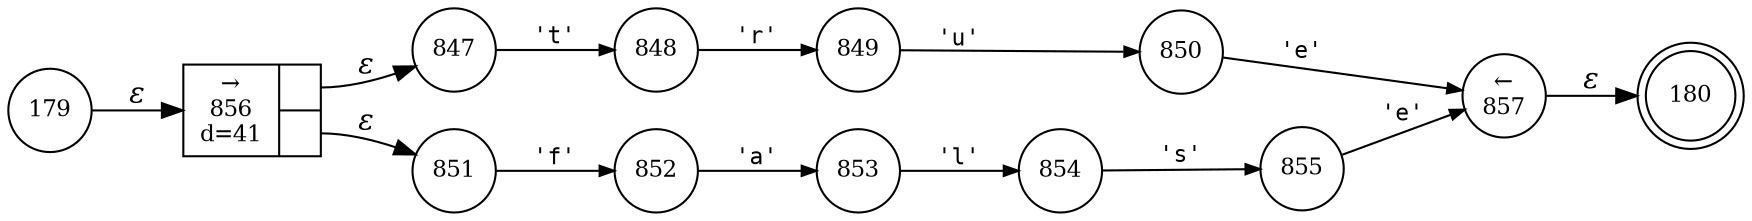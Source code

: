 digraph ATN {
rankdir=LR;
s180[fontsize=11, label="180", shape=doublecircle, fixedsize=true, width=.6];
s847[fontsize=11,label="847", shape=circle, fixedsize=true, width=.55, peripheries=1];
s848[fontsize=11,label="848", shape=circle, fixedsize=true, width=.55, peripheries=1];
s849[fontsize=11,label="849", shape=circle, fixedsize=true, width=.55, peripheries=1];
s850[fontsize=11,label="850", shape=circle, fixedsize=true, width=.55, peripheries=1];
s179[fontsize=11,label="179", shape=circle, fixedsize=true, width=.55, peripheries=1];
s851[fontsize=11,label="851", shape=circle, fixedsize=true, width=.55, peripheries=1];
s852[fontsize=11,label="852", shape=circle, fixedsize=true, width=.55, peripheries=1];
s853[fontsize=11,label="853", shape=circle, fixedsize=true, width=.55, peripheries=1];
s854[fontsize=11,label="854", shape=circle, fixedsize=true, width=.55, peripheries=1];
s855[fontsize=11,label="855", shape=circle, fixedsize=true, width=.55, peripheries=1];
s856[fontsize=11,label="{&rarr;\n856\nd=41|{<p0>|<p1>}}", shape=record, fixedsize=false, peripheries=1];
s857[fontsize=11,label="&larr;\n857", shape=circle, fixedsize=true, width=.55, peripheries=1];
s179 -> s856 [fontname="Times-Italic", label="&epsilon;"];
s856:p0 -> s847 [fontname="Times-Italic", label="&epsilon;"];
s856:p1 -> s851 [fontname="Times-Italic", label="&epsilon;"];
s847 -> s848 [fontsize=11, fontname="Courier", arrowsize=.7, label = "'t'", arrowhead = normal];
s851 -> s852 [fontsize=11, fontname="Courier", arrowsize=.7, label = "'f'", arrowhead = normal];
s848 -> s849 [fontsize=11, fontname="Courier", arrowsize=.7, label = "'r'", arrowhead = normal];
s852 -> s853 [fontsize=11, fontname="Courier", arrowsize=.7, label = "'a'", arrowhead = normal];
s849 -> s850 [fontsize=11, fontname="Courier", arrowsize=.7, label = "'u'", arrowhead = normal];
s853 -> s854 [fontsize=11, fontname="Courier", arrowsize=.7, label = "'l'", arrowhead = normal];
s850 -> s857 [fontsize=11, fontname="Courier", arrowsize=.7, label = "'e'", arrowhead = normal];
s854 -> s855 [fontsize=11, fontname="Courier", arrowsize=.7, label = "'s'", arrowhead = normal];
s857 -> s180 [fontname="Times-Italic", label="&epsilon;"];
s855 -> s857 [fontsize=11, fontname="Courier", arrowsize=.7, label = "'e'", arrowhead = normal];
}